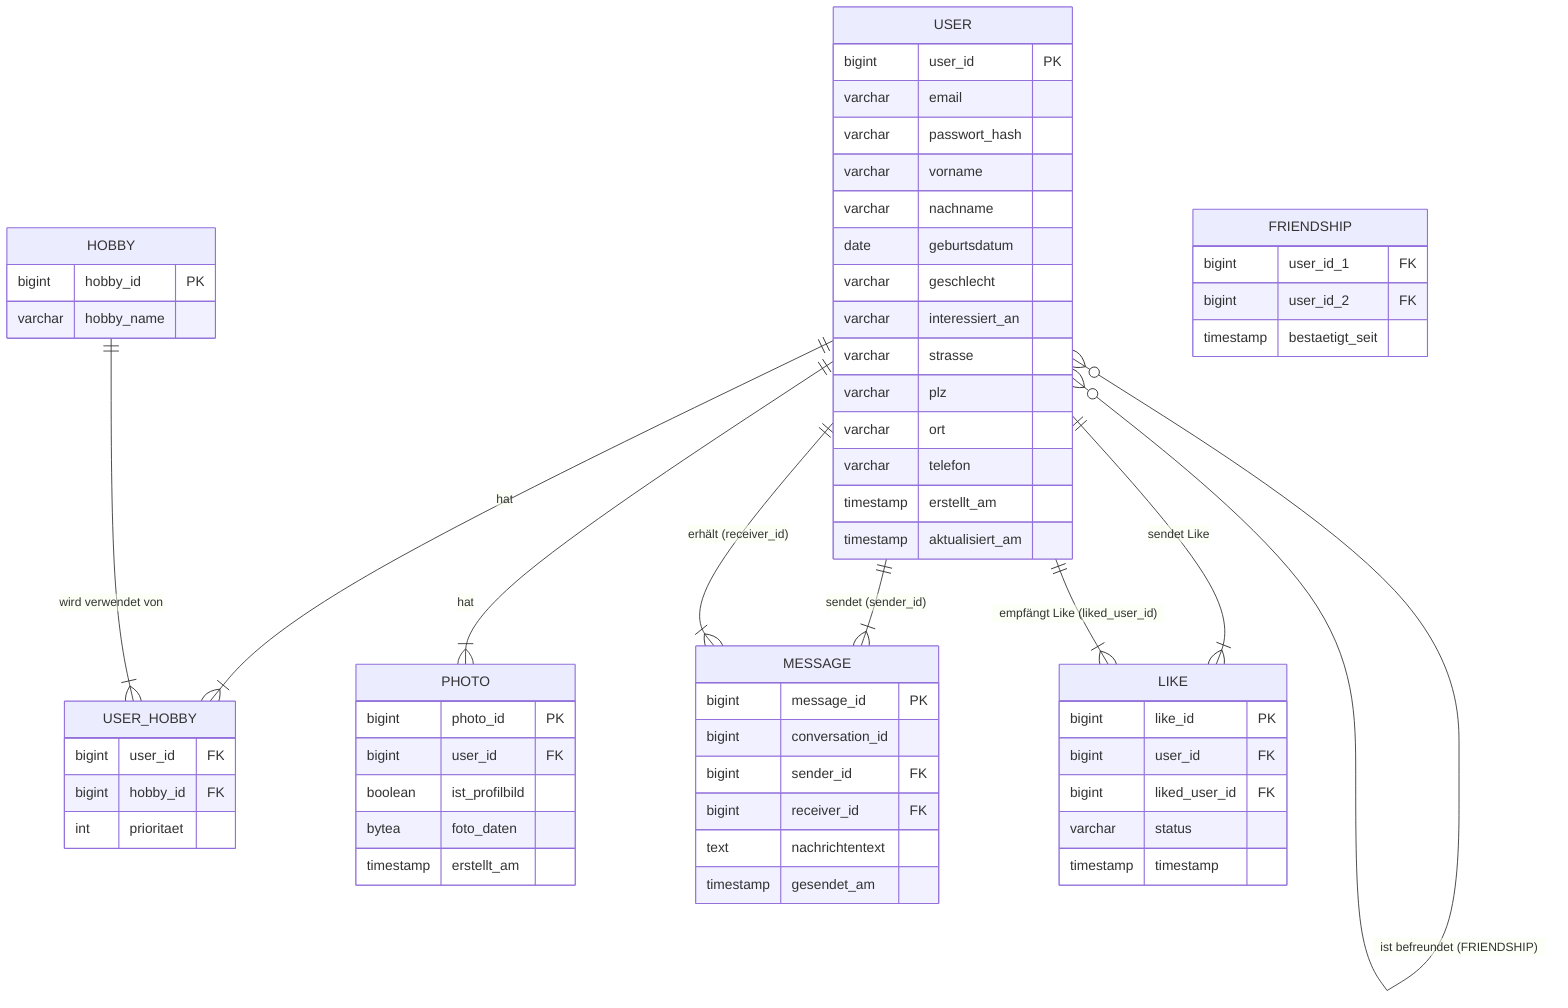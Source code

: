 erDiagram

    USER {
        bigint user_id PK
        varchar email
        varchar passwort_hash
        varchar vorname
        varchar nachname
        date geburtsdatum
        varchar geschlecht
        varchar interessiert_an
        varchar strasse
        varchar plz
        varchar ort
        varchar telefon
        timestamp erstellt_am
        timestamp aktualisiert_am
    }

    HOBBY {
        bigint hobby_id PK
        varchar hobby_name
    }

    USER_HOBBY {
        bigint user_id FK
        bigint hobby_id FK
        int prioritaet
    }

    PHOTO {
        bigint photo_id PK
        bigint user_id FK
        boolean ist_profilbild
        bytea foto_daten
        timestamp erstellt_am
    }

    MESSAGE {
        bigint message_id PK
        bigint conversation_id
        bigint sender_id FK
        bigint receiver_id FK
        text nachrichtentext
        timestamp gesendet_am
    }

    LIKE {
        bigint like_id PK
        bigint user_id FK
        bigint liked_user_id FK
        varchar status
        timestamp timestamp
    }

    FRIENDSHIP {
        bigint user_id_1 FK
        bigint user_id_2 FK
        timestamp bestaetigt_seit
    }

    %% Beziehungen

    USER ||--|{ PHOTO : "hat"
    USER ||--|{ USER_HOBBY : "hat"
    HOBBY ||--|{ USER_HOBBY : "wird verwendet von"
    USER ||--|{ MESSAGE : "sendet (sender_id)"
    USER ||--|{ MESSAGE : "erhält (receiver_id)"
    USER ||--|{ LIKE : "sendet Like"
    USER ||--|{ LIKE : "empfängt Like (liked_user_id)"
    USER }o--o{ USER : "ist befreundet (FRIENDSHIP)"